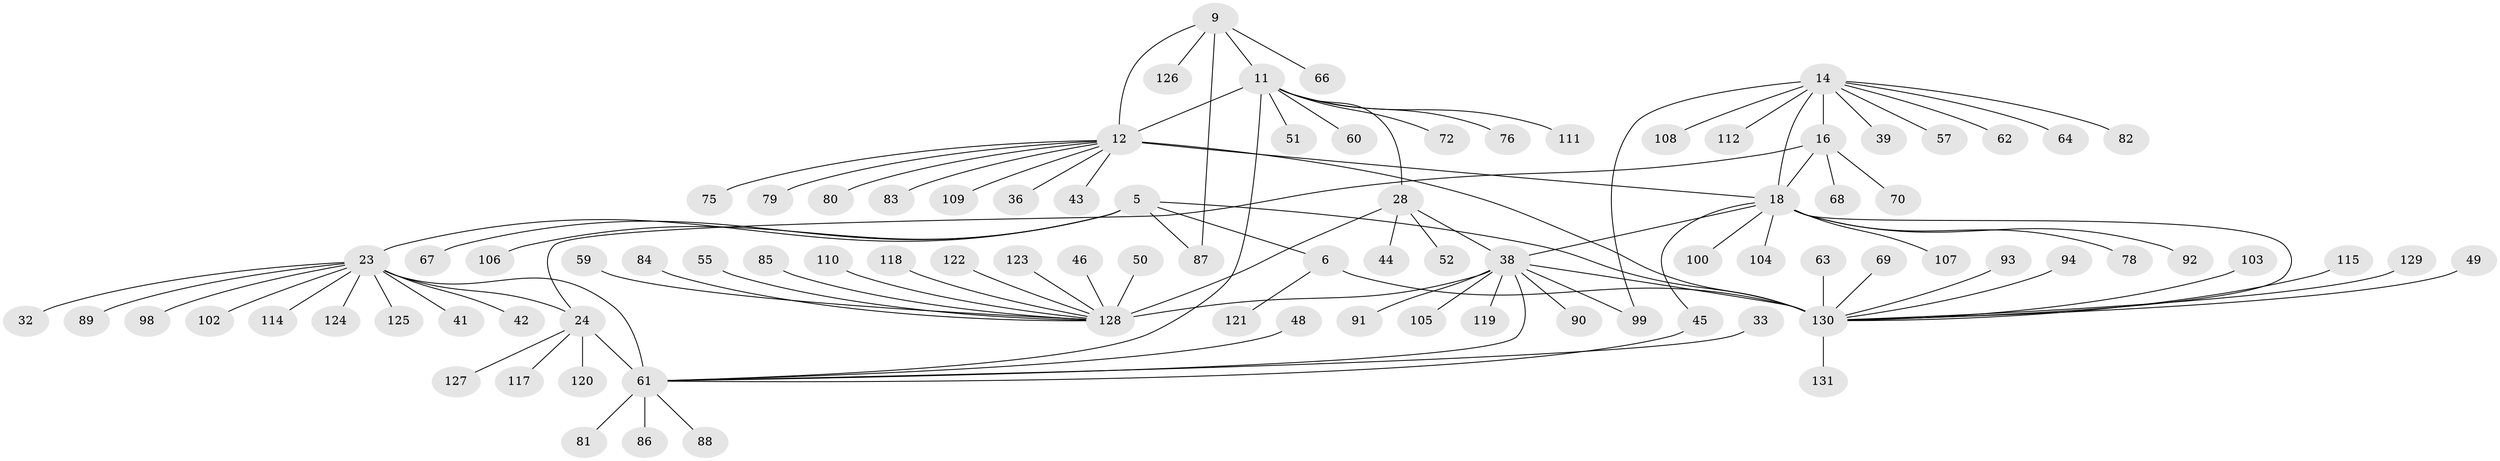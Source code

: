 // original degree distribution, {13: 0.007633587786259542, 11: 0.022900763358778626, 7: 0.03816793893129771, 5: 0.007633587786259542, 6: 0.03816793893129771, 8: 0.022900763358778626, 9: 0.04580152671755725, 12: 0.022900763358778626, 10: 0.022900763358778626, 1: 0.6335877862595419, 3: 0.022900763358778626, 2: 0.10687022900763359, 4: 0.007633587786259542}
// Generated by graph-tools (version 1.1) at 2025/58/03/04/25 21:58:14]
// undirected, 91 vertices, 104 edges
graph export_dot {
graph [start="1"]
  node [color=gray90,style=filled];
  5 [super="+3"];
  6 [super="+4"];
  9 [super="+7"];
  11 [super="+10"];
  12 [super="+8"];
  14 [super="+13"];
  16 [super="+15"];
  18 [super="+17"];
  23 [super="+21"];
  24 [super="+19"];
  28 [super="+27"];
  32;
  33;
  36;
  38 [super="+30"];
  39;
  41;
  42;
  43;
  44;
  45;
  46;
  48;
  49;
  50;
  51;
  52;
  55;
  57;
  59;
  60;
  61 [super="+22"];
  62;
  63;
  64;
  66;
  67;
  68;
  69;
  70;
  72 [super="+65"];
  75;
  76;
  78;
  79;
  80 [super="+73"];
  81;
  82;
  83;
  84;
  85;
  86;
  87;
  88;
  89;
  90;
  91;
  92;
  93;
  94;
  98;
  99 [super="+58"];
  100;
  102 [super="+101"];
  103;
  104;
  105;
  106;
  107;
  108;
  109;
  110;
  111;
  112 [super="+53"];
  114 [super="+97"];
  115;
  117;
  118;
  119 [super="+74"];
  120 [super="+54"];
  121;
  122;
  123 [super="+113"];
  124;
  125;
  126;
  127;
  128 [super="+29+31+34+40"];
  129;
  130 [super="+116+2+35"];
  131 [super="+95"];
  5 -- 6 [weight=4];
  5 -- 87;
  5 -- 67;
  5 -- 106;
  5 -- 23;
  5 -- 130 [weight=4];
  6 -- 121;
  6 -- 130 [weight=4];
  9 -- 11 [weight=4];
  9 -- 12 [weight=4];
  9 -- 87;
  9 -- 126;
  9 -- 66;
  11 -- 12 [weight=4];
  11 -- 61 [weight=2];
  11 -- 76;
  11 -- 111;
  11 -- 28;
  11 -- 51;
  11 -- 60;
  11 -- 72;
  12 -- 18;
  12 -- 36;
  12 -- 43;
  12 -- 75;
  12 -- 79;
  12 -- 83;
  12 -- 109;
  12 -- 80;
  12 -- 130;
  14 -- 16 [weight=4];
  14 -- 18 [weight=4];
  14 -- 39;
  14 -- 57;
  14 -- 62;
  14 -- 82;
  14 -- 64;
  14 -- 108;
  14 -- 112;
  14 -- 99;
  16 -- 18 [weight=4];
  16 -- 24;
  16 -- 68;
  16 -- 70;
  18 -- 38 [weight=2];
  18 -- 100;
  18 -- 107;
  18 -- 104;
  18 -- 45;
  18 -- 78;
  18 -- 92;
  18 -- 130 [weight=2];
  23 -- 24 [weight=4];
  23 -- 32;
  23 -- 41;
  23 -- 42;
  23 -- 89;
  23 -- 125;
  23 -- 98;
  23 -- 124;
  23 -- 114;
  23 -- 102;
  23 -- 61 [weight=4];
  24 -- 117;
  24 -- 127;
  24 -- 120;
  24 -- 61 [weight=4];
  28 -- 52;
  28 -- 44;
  28 -- 38 [weight=4];
  28 -- 128 [weight=4];
  33 -- 61;
  38 -- 130;
  38 -- 99;
  38 -- 105;
  38 -- 61;
  38 -- 119;
  38 -- 90;
  38 -- 91;
  38 -- 128 [weight=4];
  45 -- 61;
  46 -- 128;
  48 -- 61;
  49 -- 130;
  50 -- 128;
  55 -- 128;
  59 -- 128;
  61 -- 81;
  61 -- 86;
  61 -- 88;
  63 -- 130;
  69 -- 130;
  84 -- 128;
  85 -- 128;
  93 -- 130;
  94 -- 130;
  103 -- 130;
  110 -- 128;
  115 -- 130;
  118 -- 128;
  122 -- 128;
  123 -- 128;
  129 -- 130;
  130 -- 131;
}
